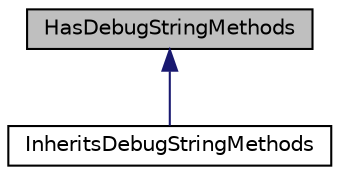 digraph "HasDebugStringMethods"
{
 // LATEX_PDF_SIZE
  edge [fontname="Helvetica",fontsize="10",labelfontname="Helvetica",labelfontsize="10"];
  node [fontname="Helvetica",fontsize="10",shape=record];
  Node1 [label="HasDebugStringMethods",height=0.2,width=0.4,color="black", fillcolor="grey75", style="filled", fontcolor="black",tooltip=" "];
  Node1 -> Node2 [dir="back",color="midnightblue",fontsize="10",style="solid",fontname="Helvetica"];
  Node2 [label="InheritsDebugStringMethods",height=0.2,width=0.4,color="black", fillcolor="white", style="filled",URL="$structInheritsDebugStringMethods.html",tooltip=" "];
}
